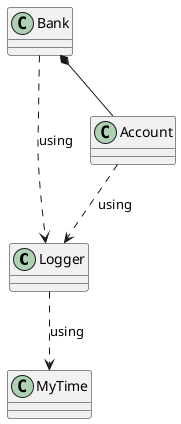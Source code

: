 @startuml
'https://plantuml.com/class-diagram

class Logger
class MyTime
class Bank
class Account

Logger ..> MyTime : using
Bank ..> Logger : using
Bank *-- Account
Account ..> Logger : using


@enduml
